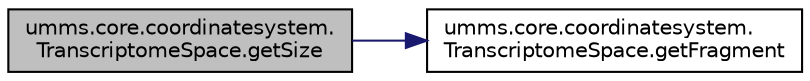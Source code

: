 digraph "umms.core.coordinatesystem.TranscriptomeSpace.getSize"
{
  edge [fontname="Helvetica",fontsize="10",labelfontname="Helvetica",labelfontsize="10"];
  node [fontname="Helvetica",fontsize="10",shape=record];
  rankdir="LR";
  Node1 [label="umms.core.coordinatesystem.\lTranscriptomeSpace.getSize",height=0.2,width=0.4,color="black", fillcolor="grey75", style="filled" fontcolor="black"];
  Node1 -> Node2 [color="midnightblue",fontsize="10",style="solid",fontname="Helvetica"];
  Node2 [label="umms.core.coordinatesystem.\lTranscriptomeSpace.getFragment",height=0.2,width=0.4,color="black", fillcolor="white", style="filled",URL="$classumms_1_1core_1_1coordinatesystem_1_1_transcriptome_space.html#ac9fe2dc48421fe148ad8ccca4eabf08e"];
}
